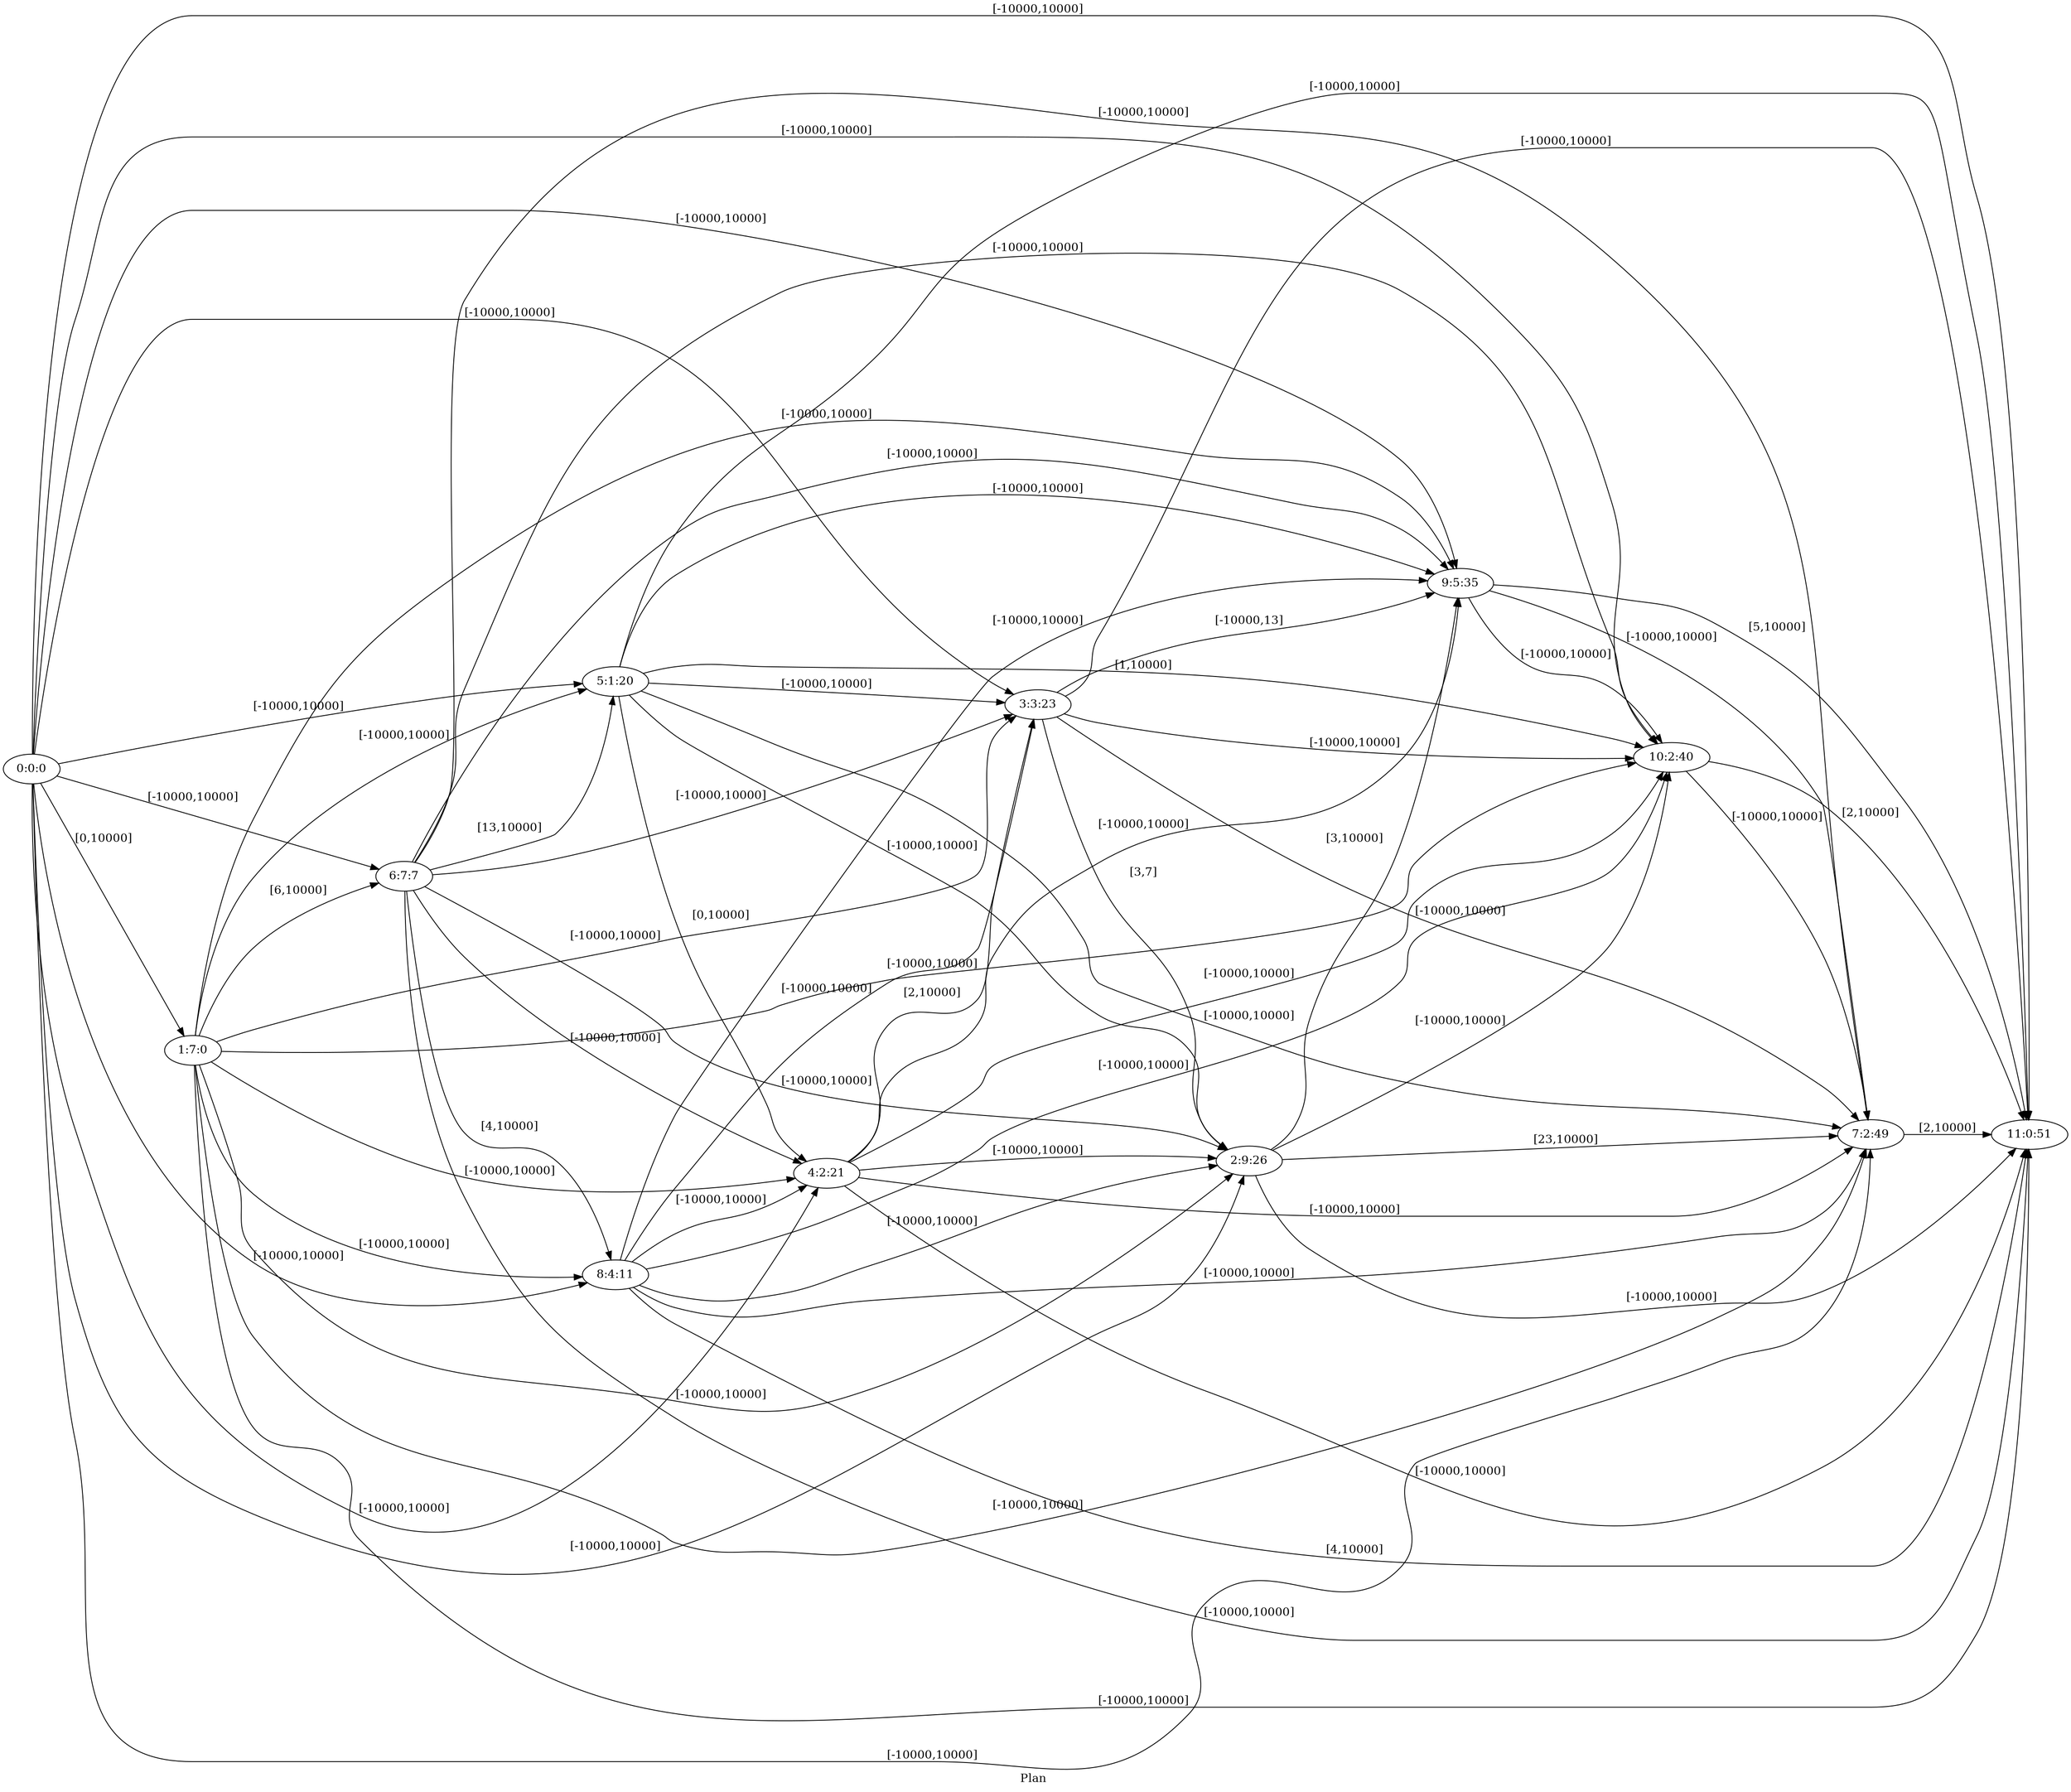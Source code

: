 digraph G {
 rankdir = LR;
 nodesep = .45; 
 size = 30;
label="Plan ";
 fldt = 0.541322;
"0:0:0"->"1:7:0"[ label = "[0,10000]"];
"0:0:0"->"2:9:26"[ label = "[-10000,10000]"];
"0:0:0"->"3:3:23"[ label = "[-10000,10000]"];
"0:0:0"->"4:2:21"[ label = "[-10000,10000]"];
"0:0:0"->"5:1:20"[ label = "[-10000,10000]"];
"0:0:0"->"6:7:7"[ label = "[-10000,10000]"];
"0:0:0"->"7:2:49"[ label = "[-10000,10000]"];
"0:0:0"->"8:4:11"[ label = "[-10000,10000]"];
"0:0:0"->"9:5:35"[ label = "[-10000,10000]"];
"0:0:0"->"10:2:40"[ label = "[-10000,10000]"];
"0:0:0"->"11:0:51"[ label = "[-10000,10000]"];
"1:7:0"->"2:9:26"[ label = "[-10000,10000]"];
"1:7:0"->"3:3:23"[ label = "[-10000,10000]"];
"1:7:0"->"4:2:21"[ label = "[-10000,10000]"];
"1:7:0"->"5:1:20"[ label = "[-10000,10000]"];
"1:7:0"->"6:7:7"[ label = "[6,10000]"];
"1:7:0"->"7:2:49"[ label = "[-10000,10000]"];
"1:7:0"->"8:4:11"[ label = "[-10000,10000]"];
"1:7:0"->"9:5:35"[ label = "[-10000,10000]"];
"1:7:0"->"10:2:40"[ label = "[-10000,10000]"];
"1:7:0"->"11:0:51"[ label = "[-10000,10000]"];
"2:9:26"->"7:2:49"[ label = "[23,10000]"];
"2:9:26"->"9:5:35"[ label = "[3,10000]"];
"2:9:26"->"10:2:40"[ label = "[-10000,10000]"];
"2:9:26"->"11:0:51"[ label = "[-10000,10000]"];
"3:3:23"->"2:9:26"[ label = "[3,7]"];
"3:3:23"->"7:2:49"[ label = "[-10000,10000]"];
"3:3:23"->"9:5:35"[ label = "[-10000,13]"];
"3:3:23"->"10:2:40"[ label = "[-10000,10000]"];
"3:3:23"->"11:0:51"[ label = "[-10000,10000]"];
"4:2:21"->"2:9:26"[ label = "[-10000,10000]"];
"4:2:21"->"3:3:23"[ label = "[2,10000]"];
"4:2:21"->"7:2:49"[ label = "[-10000,10000]"];
"4:2:21"->"9:5:35"[ label = "[-10000,10000]"];
"4:2:21"->"10:2:40"[ label = "[-10000,10000]"];
"4:2:21"->"11:0:51"[ label = "[-10000,10000]"];
"5:1:20"->"2:9:26"[ label = "[-10000,10000]"];
"5:1:20"->"3:3:23"[ label = "[-10000,10000]"];
"5:1:20"->"4:2:21"[ label = "[0,10000]"];
"5:1:20"->"7:2:49"[ label = "[-10000,10000]"];
"5:1:20"->"9:5:35"[ label = "[-10000,10000]"];
"5:1:20"->"10:2:40"[ label = "[1,10000]"];
"5:1:20"->"11:0:51"[ label = "[-10000,10000]"];
"6:7:7"->"2:9:26"[ label = "[-10000,10000]"];
"6:7:7"->"3:3:23"[ label = "[-10000,10000]"];
"6:7:7"->"4:2:21"[ label = "[-10000,10000]"];
"6:7:7"->"5:1:20"[ label = "[13,10000]"];
"6:7:7"->"7:2:49"[ label = "[-10000,10000]"];
"6:7:7"->"8:4:11"[ label = "[4,10000]"];
"6:7:7"->"9:5:35"[ label = "[-10000,10000]"];
"6:7:7"->"10:2:40"[ label = "[-10000,10000]"];
"6:7:7"->"11:0:51"[ label = "[-10000,10000]"];
"7:2:49"->"11:0:51"[ label = "[2,10000]"];
"8:4:11"->"2:9:26"[ label = "[-10000,10000]"];
"8:4:11"->"3:3:23"[ label = "[-10000,10000]"];
"8:4:11"->"4:2:21"[ label = "[-10000,10000]"];
"8:4:11"->"7:2:49"[ label = "[-10000,10000]"];
"8:4:11"->"9:5:35"[ label = "[-10000,10000]"];
"8:4:11"->"10:2:40"[ label = "[-10000,10000]"];
"8:4:11"->"11:0:51"[ label = "[4,10000]"];
"9:5:35"->"7:2:49"[ label = "[-10000,10000]"];
"9:5:35"->"10:2:40"[ label = "[-10000,10000]"];
"9:5:35"->"11:0:51"[ label = "[5,10000]"];
"10:2:40"->"7:2:49"[ label = "[-10000,10000]"];
"10:2:40"->"11:0:51"[ label = "[2,10000]"];
}
